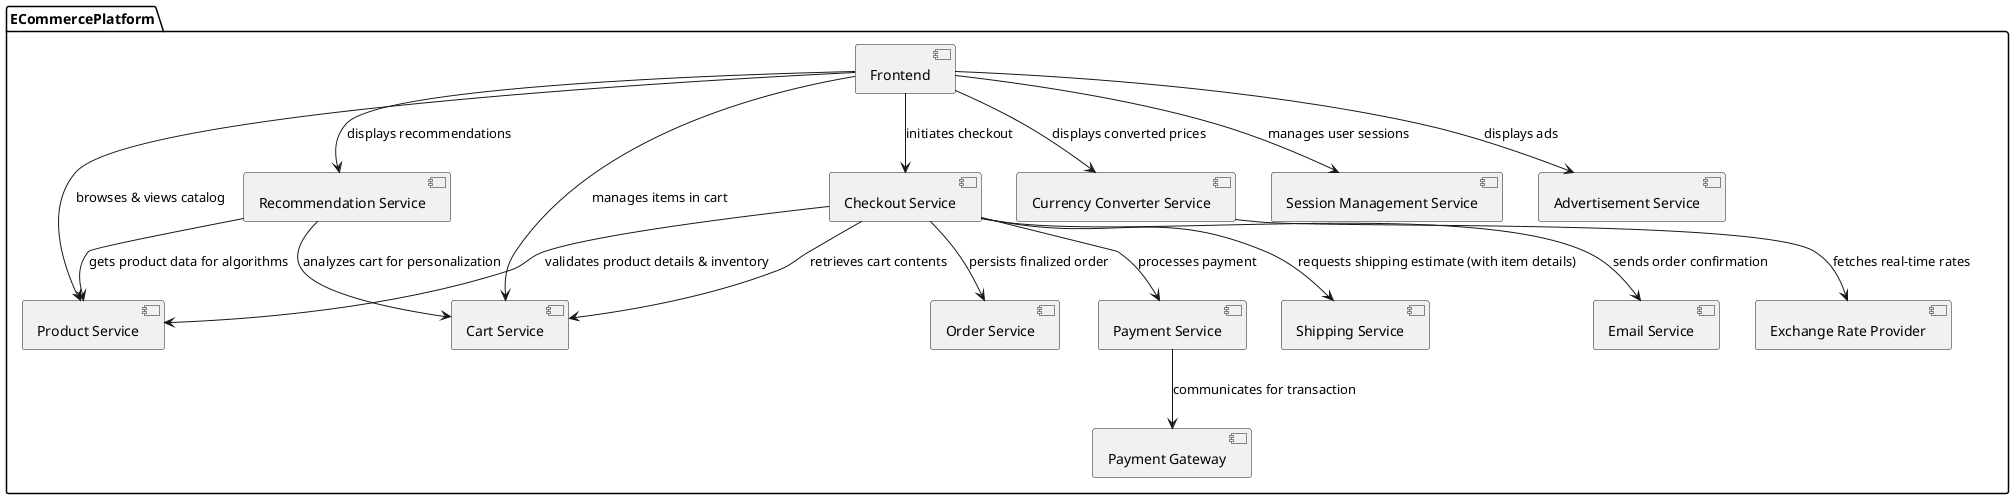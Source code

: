 @startuml
package ECommercePlatform {
    [Frontend] as Frontend
    [Product Service] as ProductService
    [Cart Service] as CartService
    [Checkout Service] as CheckoutService
    [Payment Service] as PaymentService
    [Shipping Service] as ShippingService
    [Currency Converter Service] as CurrencyConverterService
    [Recommendation Service] as RecommendationService
    [Email Service] as EmailService
    [Session Management Service] as SessionManagementService
    [Order Service] as OrderService
    [Advertisement Service] as AdvertisementService
    [Payment Gateway] as PaymentGateway
    [Exchange Rate Provider] as ExchangeRateProvider
}

' User interactions with Frontend
Frontend --> ProductService : browses & views catalog
Frontend --> CartService : manages items in cart
Frontend --> CheckoutService : initiates checkout
Frontend --> CurrencyConverterService : displays converted prices
Frontend --> RecommendationService : displays recommendations
Frontend --> AdvertisementService : displays ads
Frontend --> SessionManagementService : manages user sessions

' Checkout orchestration flow
CheckoutService --> CartService : retrieves cart contents
CheckoutService --> ProductService : validates product details & inventory
CheckoutService --> ShippingService : requests shipping estimate (with item details)
CheckoutService --> PaymentService : processes payment
CheckoutService --> OrderService : persists finalized order
CheckoutService --> EmailService : sends order confirmation

' Service specific interactions
PaymentService --> PaymentGateway : communicates for transaction
CurrencyConverterService --> ExchangeRateProvider : fetches real-time rates
RecommendationService --> ProductService : gets product data for algorithms
RecommendationService --> CartService : analyzes cart for personalization

@enduml
